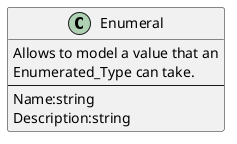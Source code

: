 @startuml

class Enumeral
{
  Allows to model a value that an
  Enumerated_Type can take.
  --
  Name:string
  Description:string
}

@enduml